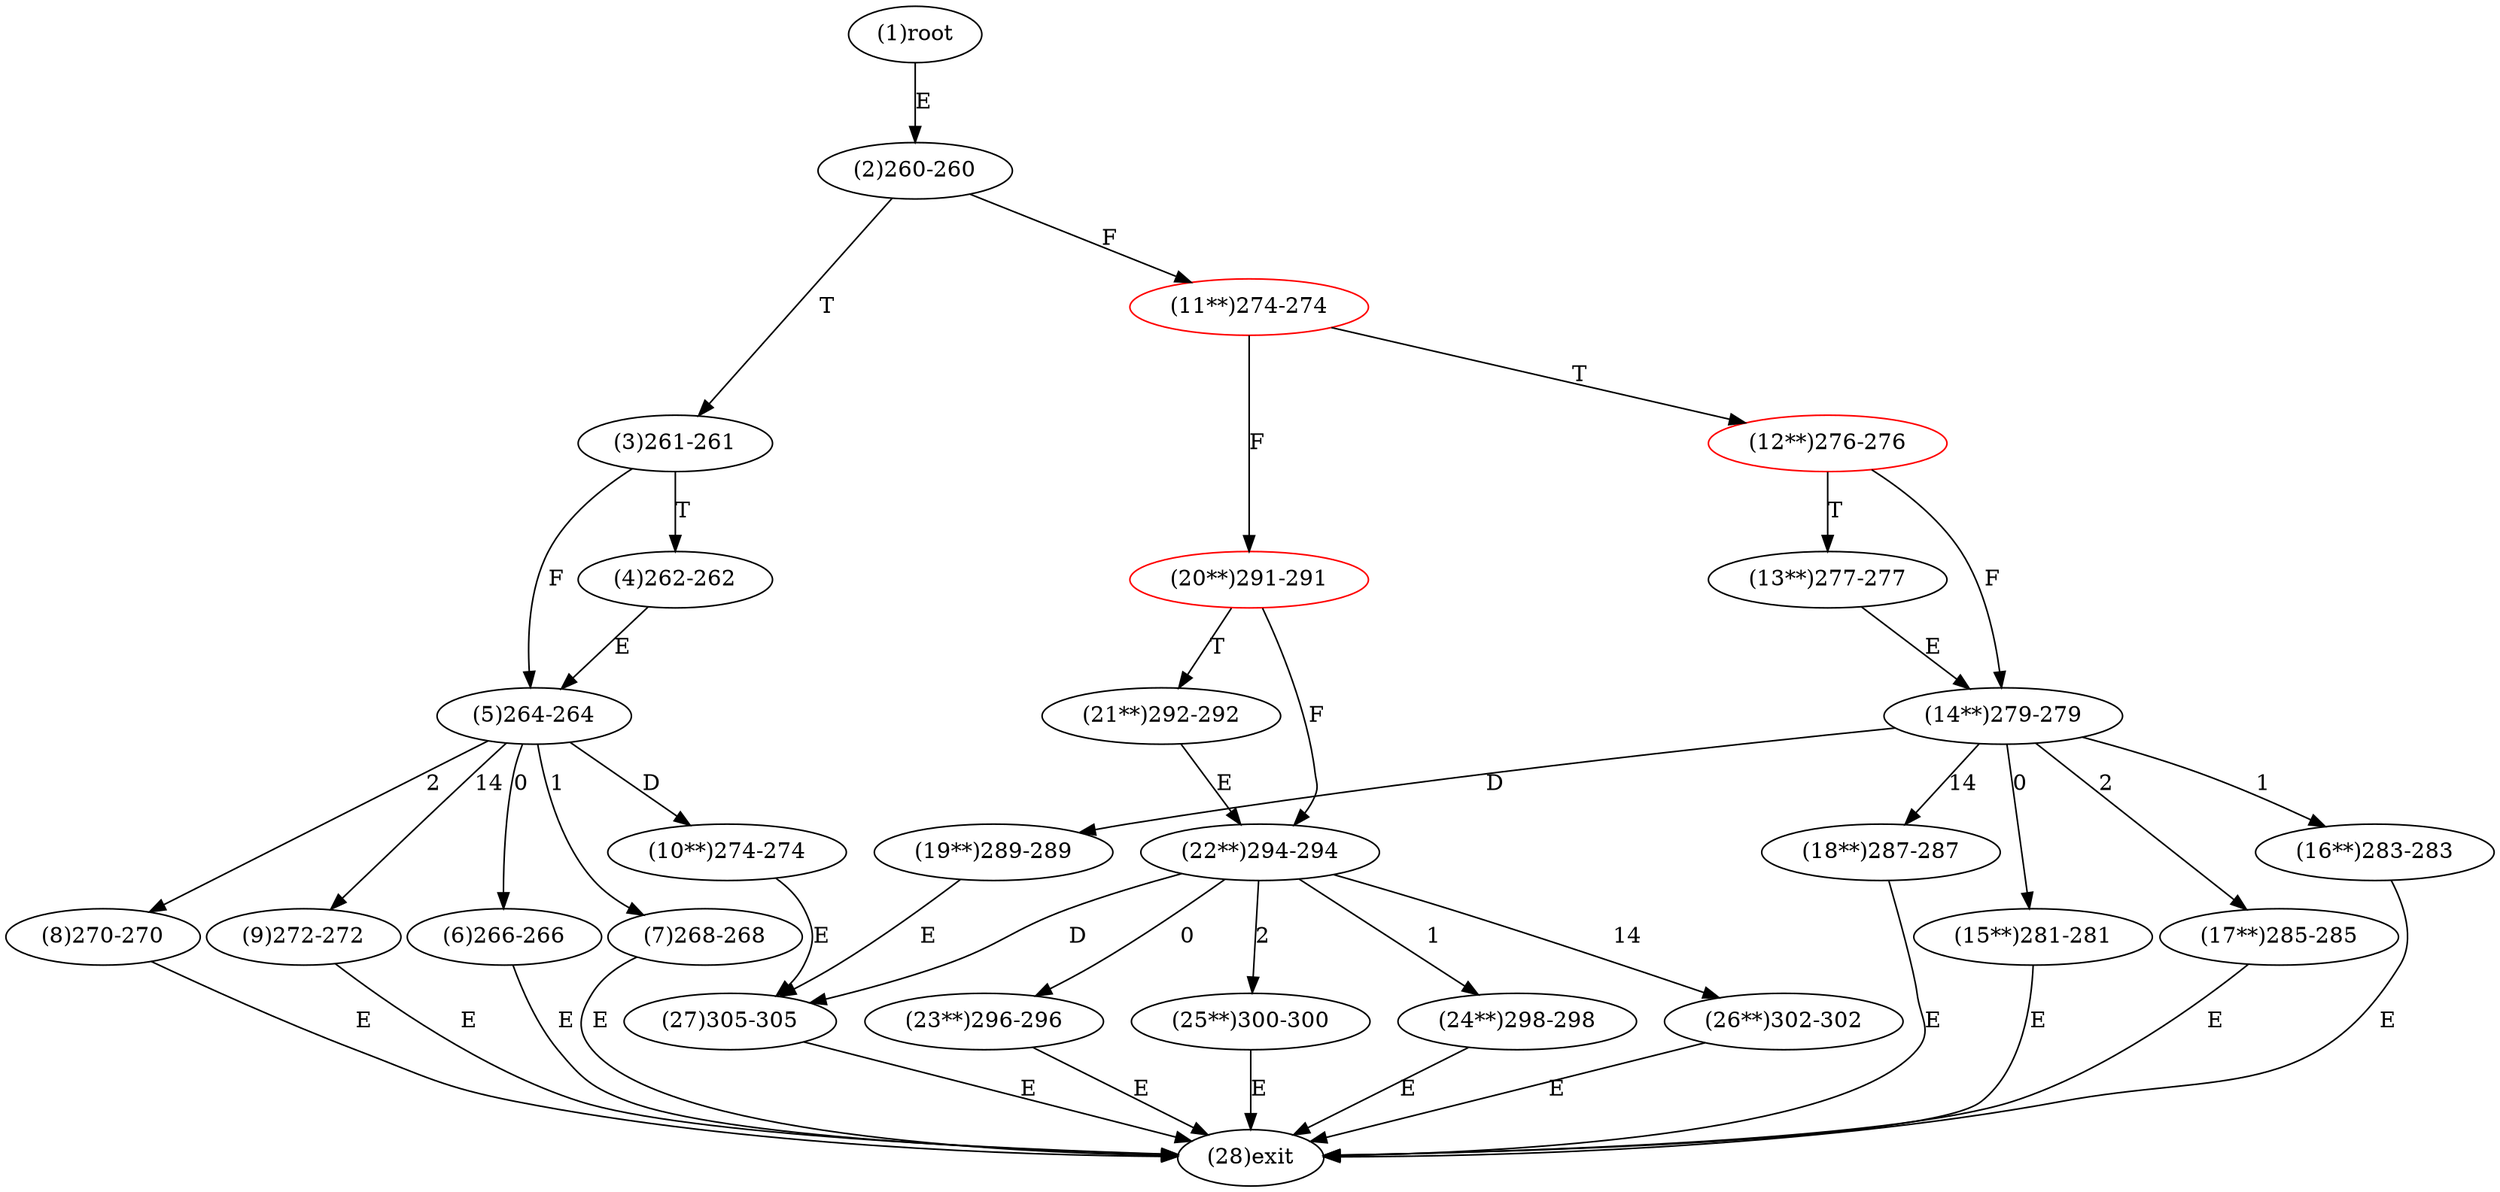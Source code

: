 digraph "" { 
1[ label="(1)root"];
2[ label="(2)260-260"];
3[ label="(3)261-261"];
4[ label="(4)262-262"];
5[ label="(5)264-264"];
6[ label="(6)266-266"];
7[ label="(7)268-268"];
8[ label="(8)270-270"];
9[ label="(9)272-272"];
10[ label="(10**)274-274"];
11[ label="(11**)274-274",color=red];
12[ label="(12**)276-276",color=red];
13[ label="(13**)277-277"];
14[ label="(14**)279-279"];
15[ label="(15**)281-281"];
17[ label="(17**)285-285"];
16[ label="(16**)283-283"];
19[ label="(19**)289-289"];
18[ label="(18**)287-287"];
21[ label="(21**)292-292"];
20[ label="(20**)291-291",color=red];
23[ label="(23**)296-296"];
22[ label="(22**)294-294"];
25[ label="(25**)300-300"];
24[ label="(24**)298-298"];
27[ label="(27)305-305"];
26[ label="(26**)302-302"];
28[ label="(28)exit"];
1->2[ label="E"];
2->11[ label="F"];
2->3[ label="T"];
3->5[ label="F"];
3->4[ label="T"];
4->5[ label="E"];
5->6[ label="0"];
5->7[ label="1"];
5->8[ label="2"];
5->9[ label="14"];
5->10[ label="D"];
6->28[ label="E"];
7->28[ label="E"];
8->28[ label="E"];
9->28[ label="E"];
10->27[ label="E"];
11->20[ label="F"];
11->12[ label="T"];
12->14[ label="F"];
12->13[ label="T"];
13->14[ label="E"];
14->15[ label="0"];
14->16[ label="1"];
14->17[ label="2"];
14->18[ label="14"];
14->19[ label="D"];
15->28[ label="E"];
16->28[ label="E"];
17->28[ label="E"];
18->28[ label="E"];
19->27[ label="E"];
20->22[ label="F"];
20->21[ label="T"];
21->22[ label="E"];
22->23[ label="0"];
22->24[ label="1"];
22->25[ label="2"];
22->26[ label="14"];
22->27[ label="D"];
23->28[ label="E"];
24->28[ label="E"];
25->28[ label="E"];
26->28[ label="E"];
27->28[ label="E"];
}